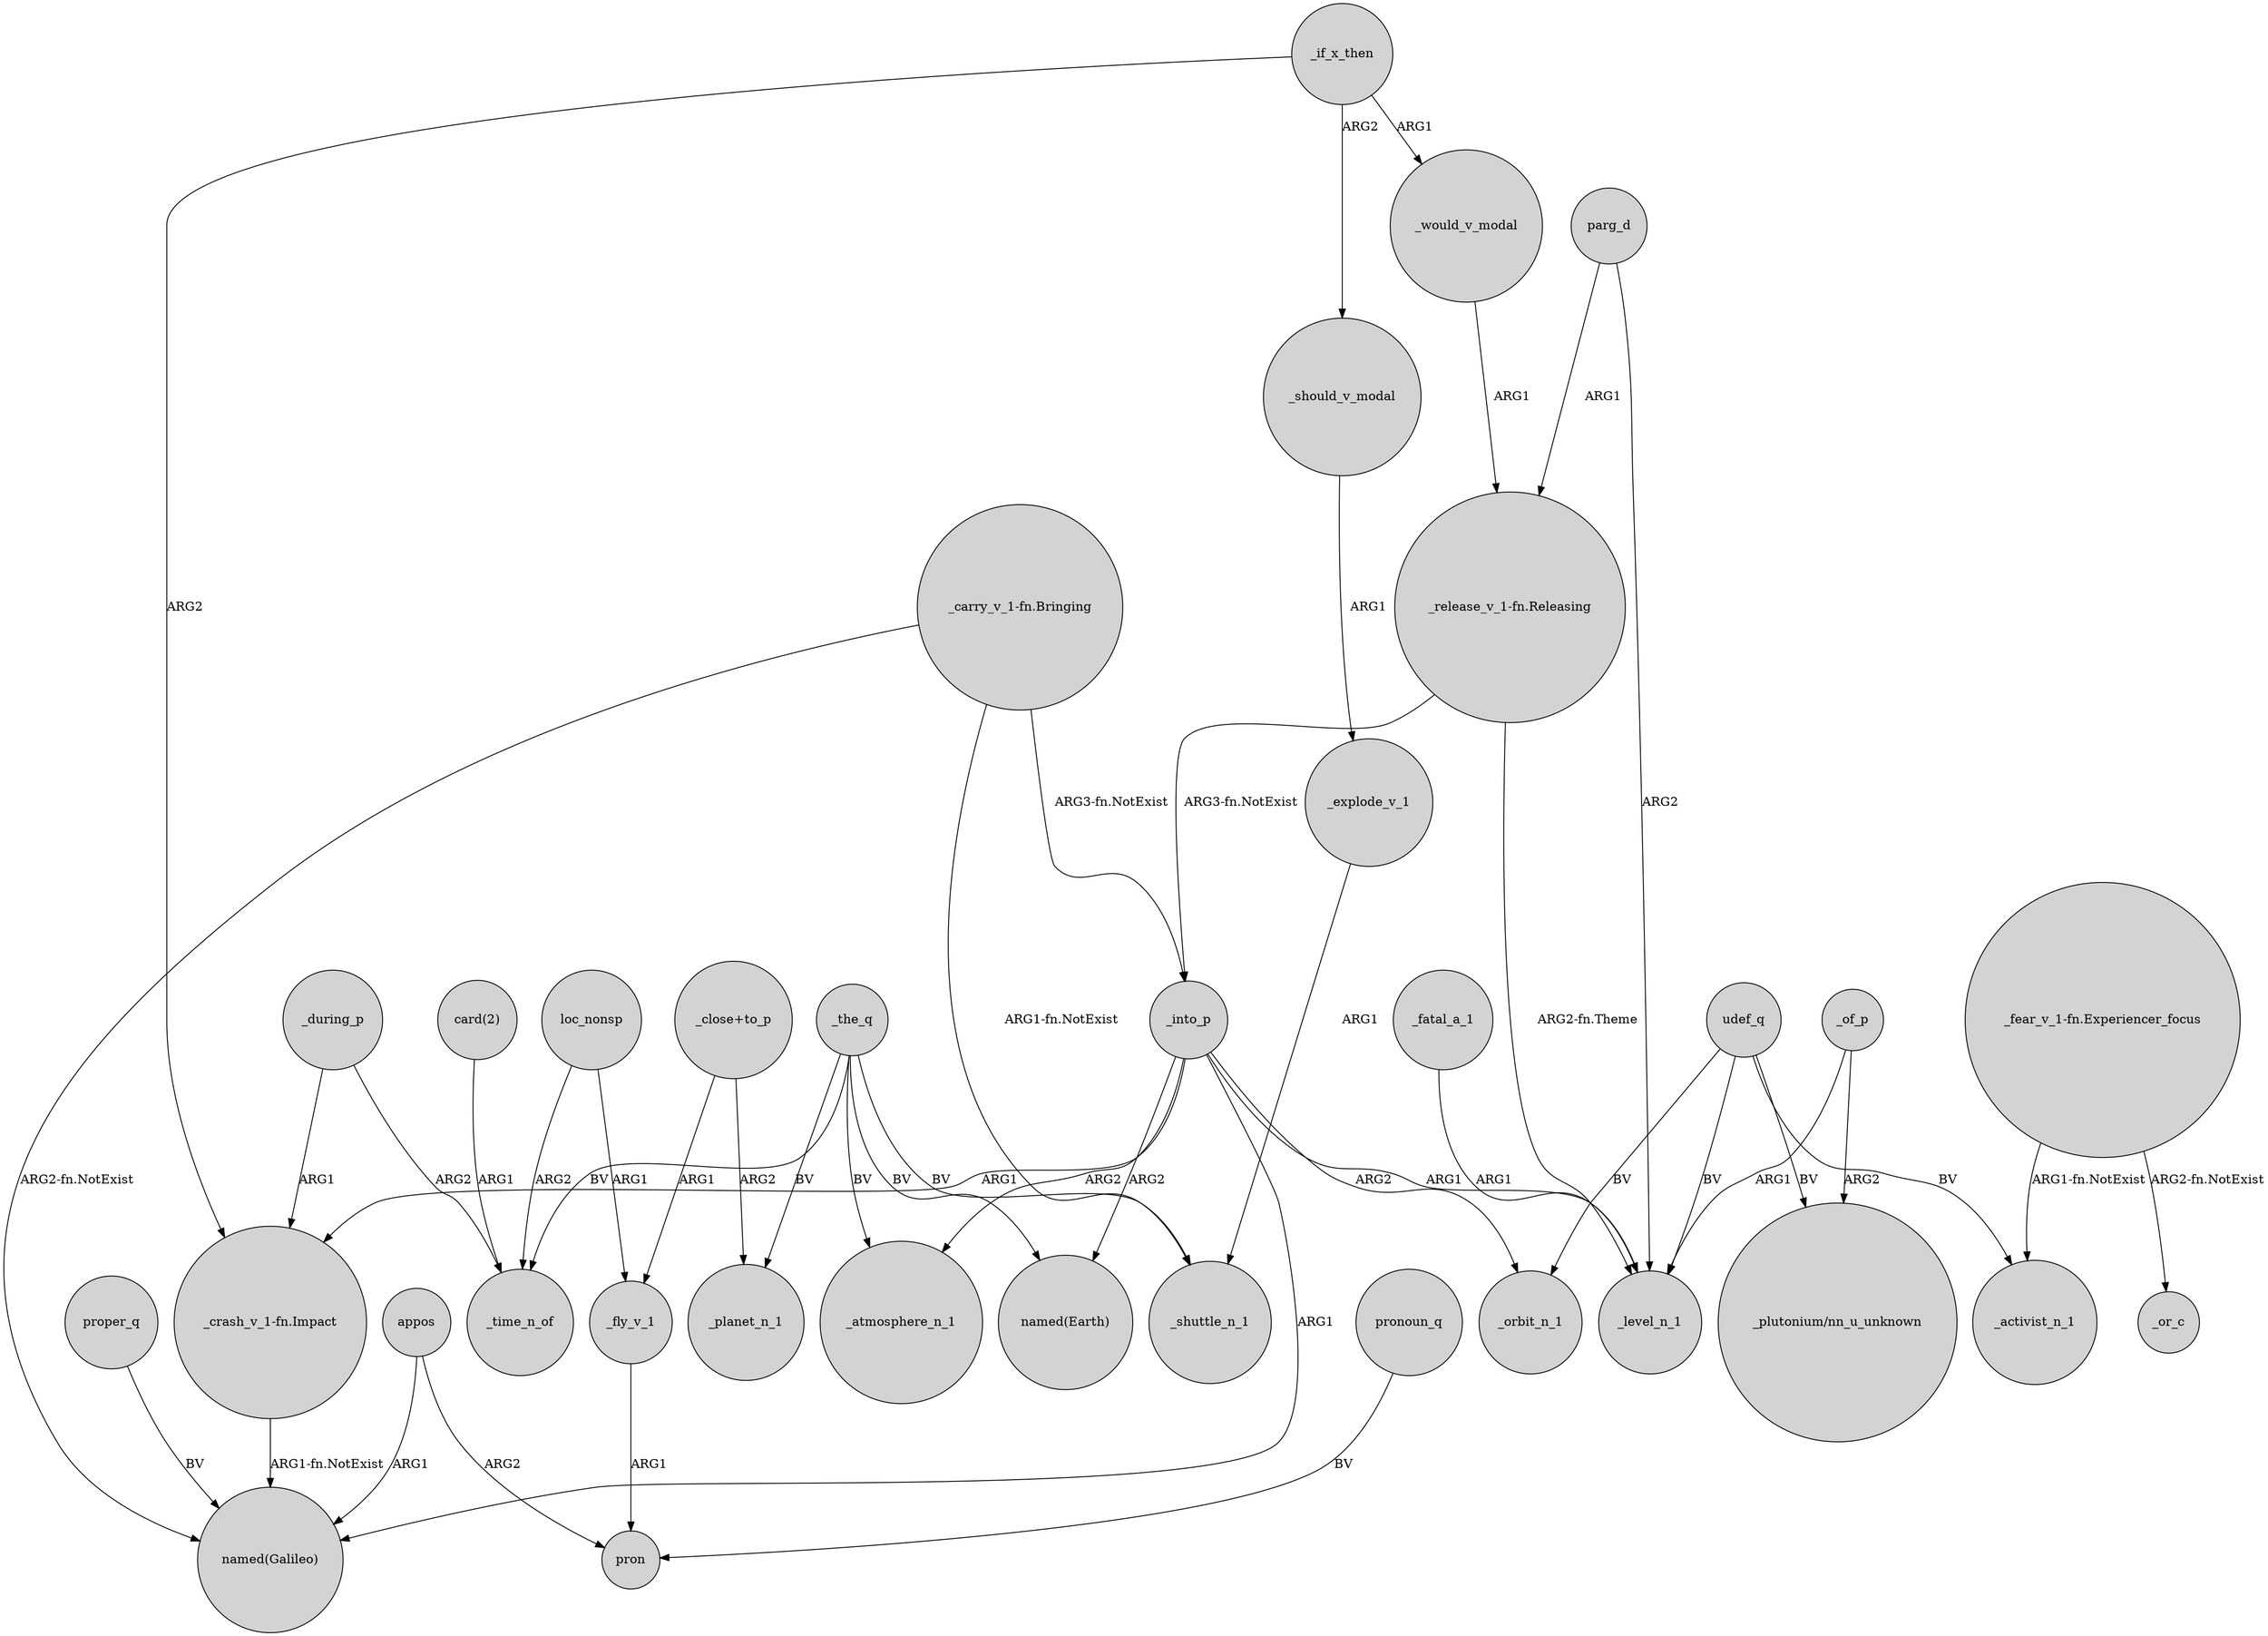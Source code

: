 digraph {
	node [shape=circle style=filled]
	"_carry_v_1-fn.Bringing" -> _into_p [label="ARG3-fn.NotExist"]
	_during_p -> "_crash_v_1-fn.Impact" [label=ARG1]
	udef_q -> _orbit_n_1 [label=BV]
	"_fear_v_1-fn.Experiencer_focus" -> _activist_n_1 [label="ARG1-fn.NotExist"]
	_if_x_then -> "_crash_v_1-fn.Impact" [label=ARG2]
	appos -> pron [label=ARG2]
	parg_d -> _level_n_1 [label=ARG2]
	_into_p -> _level_n_1 [label=ARG1]
	_should_v_modal -> _explode_v_1 [label=ARG1]
	_into_p -> "_crash_v_1-fn.Impact" [label=ARG1]
	_into_p -> "named(Earth)" [label=ARG2]
	loc_nonsp -> _time_n_of [label=ARG2]
	parg_d -> "_release_v_1-fn.Releasing" [label=ARG1]
	loc_nonsp -> _fly_v_1 [label=ARG1]
	_would_v_modal -> "_release_v_1-fn.Releasing" [label=ARG1]
	udef_q -> "_plutonium/nn_u_unknown" [label=BV]
	_during_p -> _time_n_of [label=ARG2]
	_into_p -> _atmosphere_n_1 [label=ARG2]
	_the_q -> _atmosphere_n_1 [label=BV]
	_explode_v_1 -> _shuttle_n_1 [label=ARG1]
	"_close+to_p" -> _planet_n_1 [label=ARG2]
	udef_q -> _level_n_1 [label=BV]
	pronoun_q -> pron [label=BV]
	"_close+to_p" -> _fly_v_1 [label=ARG1]
	"card(2)" -> _time_n_of [label=ARG1]
	_the_q -> _time_n_of [label=BV]
	_fatal_a_1 -> _level_n_1 [label=ARG1]
	_the_q -> _shuttle_n_1 [label=BV]
	_the_q -> "named(Earth)" [label=BV]
	proper_q -> "named(Galileo)" [label=BV]
	"_carry_v_1-fn.Bringing" -> _shuttle_n_1 [label="ARG1-fn.NotExist"]
	_of_p -> _level_n_1 [label=ARG1]
	udef_q -> _activist_n_1 [label=BV]
	_the_q -> _planet_n_1 [label=BV]
	"_release_v_1-fn.Releasing" -> _into_p [label="ARG3-fn.NotExist"]
	_of_p -> "_plutonium/nn_u_unknown" [label=ARG2]
	appos -> "named(Galileo)" [label=ARG1]
	_if_x_then -> _would_v_modal [label=ARG1]
	_into_p -> _orbit_n_1 [label=ARG2]
	_into_p -> "named(Galileo)" [label=ARG1]
	"_release_v_1-fn.Releasing" -> _level_n_1 [label="ARG2-fn.Theme"]
	"_carry_v_1-fn.Bringing" -> "named(Galileo)" [label="ARG2-fn.NotExist"]
	_fly_v_1 -> pron [label=ARG1]
	_if_x_then -> _should_v_modal [label=ARG2]
	"_crash_v_1-fn.Impact" -> "named(Galileo)" [label="ARG1-fn.NotExist"]
	"_fear_v_1-fn.Experiencer_focus" -> _or_c [label="ARG2-fn.NotExist"]
}
